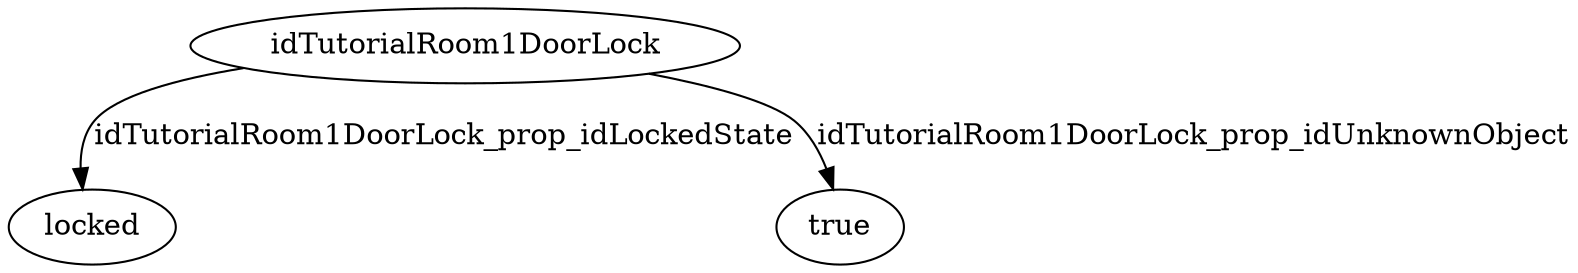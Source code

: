 strict digraph  {
idTutorialRoom1DoorLock [node_type=entity_node];
locked [node_type=property_node];
true [node_type=property_node];
idTutorialRoom1DoorLock -> locked  [edge_type=property, label=idTutorialRoom1DoorLock_prop_idLockedState];
idTutorialRoom1DoorLock -> true  [edge_type=property, label=idTutorialRoom1DoorLock_prop_idUnknownObject];
}
